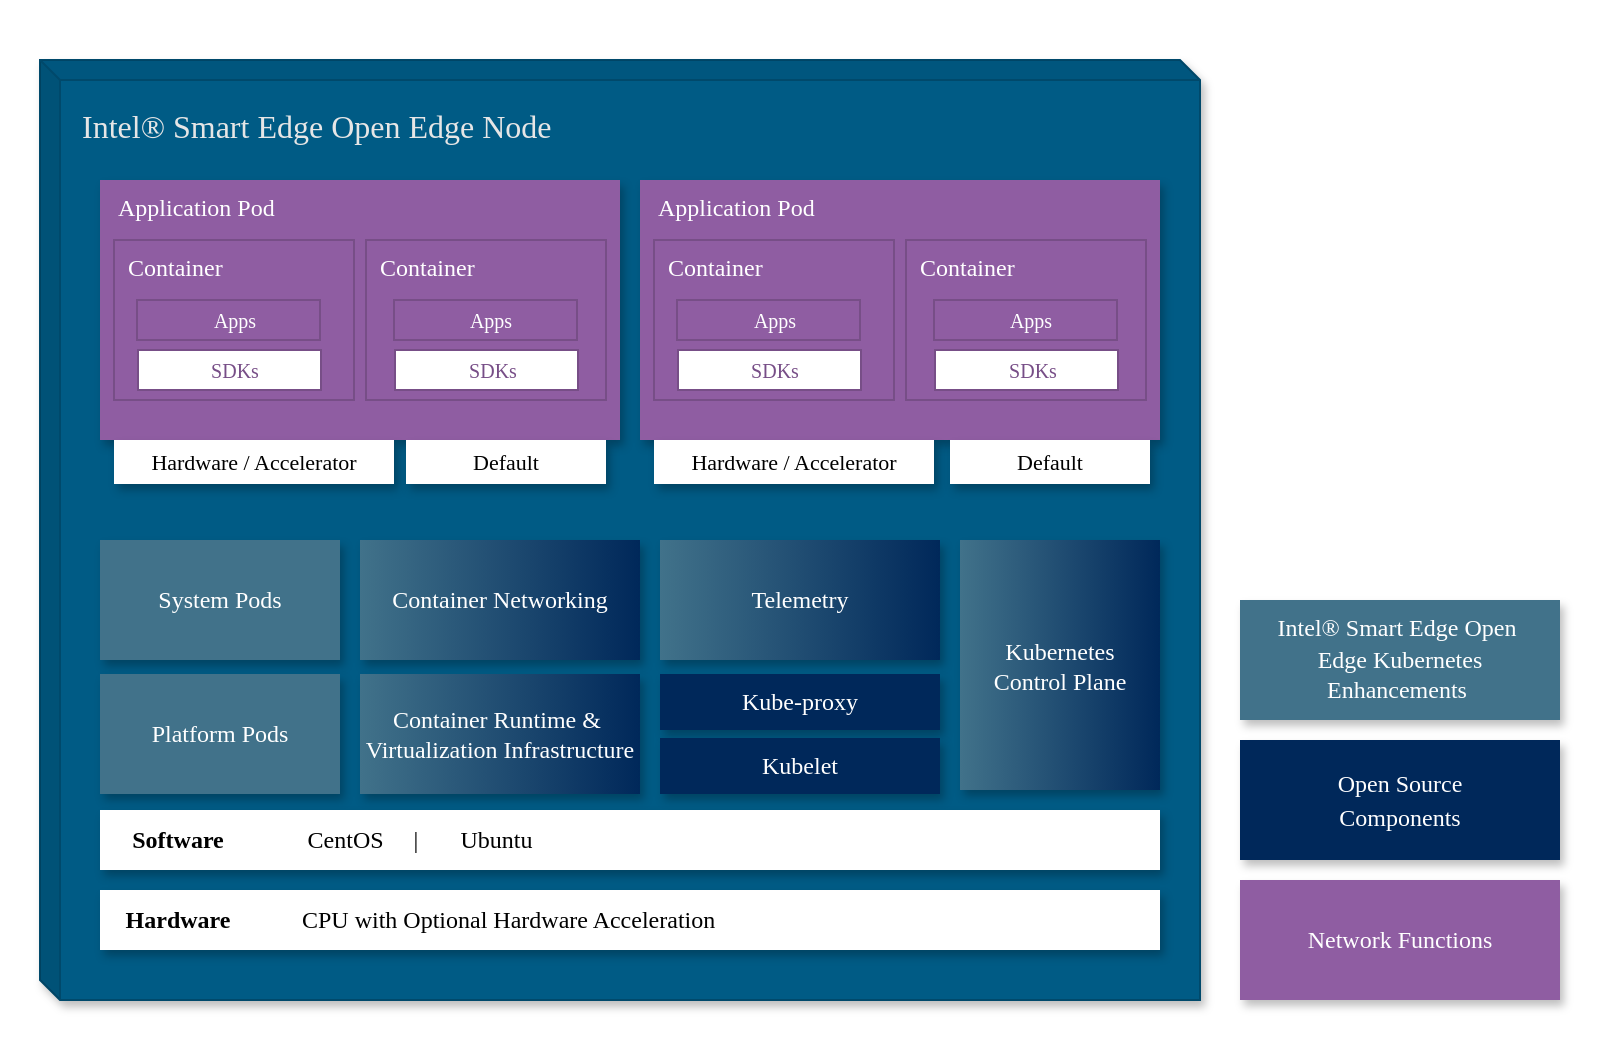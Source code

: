 <mxfile version="15.2.7" type="device"><diagram id="wW5HJOFZGcWfo053xo8p" name="Page-1"><mxGraphModel dx="946" dy="680" grid="1" gridSize="10" guides="1" tooltips="1" connect="1" arrows="1" fold="1" page="1" pageScale="1" pageWidth="1100" pageHeight="850" math="0" shadow="0"><root><mxCell id="0"/><mxCell id="1" parent="0"/><mxCell id="TbHzptkKwEv7TNDkHgEj-1" value="" style="rounded=0;whiteSpace=wrap;html=1;shadow=0;labelBackgroundColor=none;fontFamily=IntelOne Text;fontSize=12;fontColor=#FFFFFF;strokeColor=none;strokeWidth=1;fillColor=#FFFFFF;gradientDirection=radial;align=right;verticalAlign=middle;" vertex="1" parent="1"><mxGeometry x="270" y="120" width="800" height="520" as="geometry"/></mxCell><mxCell id="TbHzptkKwEv7TNDkHgEj-2" value="&lt;font color=&quot;#e6e6e6&quot; style=&quot;font-size: 16px&quot;&gt;Intel® Smart Edge Open Edge Node&lt;/font&gt;" style="shape=cube;whiteSpace=wrap;html=1;boundedLbl=1;backgroundOutline=1;darkOpacity=0.05;darkOpacity2=0.1;size=10;fillColor=#005B85;strokeColor=#00496B;fontFamily=IntelOne Text;align=left;verticalAlign=top;spacingLeft=9;fontSize=16;spacingTop=7;labelBackgroundColor=none;shadow=1;fontStyle=0" vertex="1" parent="1"><mxGeometry x="290" y="150" width="580" height="470" as="geometry"/></mxCell><mxCell id="TbHzptkKwEv7TNDkHgEj-3" value="" style="rounded=0;whiteSpace=wrap;html=1;strokeColor=none;shadow=1;" vertex="1" parent="1"><mxGeometry x="320" y="565" width="530" height="30" as="geometry"/></mxCell><mxCell id="TbHzptkKwEv7TNDkHgEj-4" value="Hardware" style="text;html=1;strokeColor=none;fillColor=none;align=center;verticalAlign=middle;whiteSpace=wrap;rounded=0;fontFamily=IntelOne Text;fontStyle=1" vertex="1" parent="1"><mxGeometry x="339" y="570" width="40" height="20" as="geometry"/></mxCell><mxCell id="TbHzptkKwEv7TNDkHgEj-5" value="CPU with Optional Hardware Acceleration" style="text;html=1;strokeColor=none;fillColor=none;align=left;verticalAlign=middle;whiteSpace=wrap;rounded=0;fontFamily=IntelOne Text;" vertex="1" parent="1"><mxGeometry x="419" y="570" width="340" height="20" as="geometry"/></mxCell><mxCell id="TbHzptkKwEv7TNDkHgEj-6" value="" style="rounded=0;whiteSpace=wrap;html=1;strokeColor=none;shadow=1;" vertex="1" parent="1"><mxGeometry x="320" y="525" width="530" height="30" as="geometry"/></mxCell><mxCell id="TbHzptkKwEv7TNDkHgEj-7" value="Software" style="text;html=1;strokeColor=none;fillColor=none;align=center;verticalAlign=middle;whiteSpace=wrap;rounded=0;fontFamily=IntelOne Text;fontStyle=1" vertex="1" parent="1"><mxGeometry x="339" y="530" width="40" height="20" as="geometry"/></mxCell><mxCell id="TbHzptkKwEv7TNDkHgEj-8" value="CentOS&amp;nbsp; &amp;nbsp; &amp;nbsp;|&amp;nbsp; &amp;nbsp; &amp;nbsp; &amp;nbsp;Ubuntu" style="text;html=1;strokeColor=none;fillColor=none;align=center;verticalAlign=middle;whiteSpace=wrap;rounded=0;fontFamily=IntelOne Text;" vertex="1" parent="1"><mxGeometry x="410" y="530" width="140" height="20" as="geometry"/></mxCell><mxCell id="TbHzptkKwEv7TNDkHgEj-9" value="System Pods" style="rounded=0;whiteSpace=wrap;html=1;fontFamily=IntelOne Text;strokeColor=none;fillColor=#41728A;fontColor=#FFFFFF;shadow=1;" vertex="1" parent="1"><mxGeometry x="320" y="390" width="120" height="60" as="geometry"/></mxCell><mxCell id="TbHzptkKwEv7TNDkHgEj-10" value="Platform Pods" style="rounded=0;whiteSpace=wrap;html=1;fontFamily=IntelOne Text;strokeColor=none;fillColor=#41728A;fontColor=#FFFFFF;shadow=1;" vertex="1" parent="1"><mxGeometry x="320" y="457" width="120" height="60" as="geometry"/></mxCell><mxCell id="TbHzptkKwEv7TNDkHgEj-11" value="Container Networking" style="rounded=0;whiteSpace=wrap;html=1;fontFamily=IntelOne Text;strokeColor=none;fillColor=#41728A;fontColor=#FFFFFF;gradientDirection=east;gradientColor=#00285A;shadow=1;" vertex="1" parent="1"><mxGeometry x="450" y="390" width="140" height="60" as="geometry"/></mxCell><mxCell id="TbHzptkKwEv7TNDkHgEj-12" value="Container Runtime &amp;amp;&amp;nbsp;&lt;br&gt;Virtualization Infrastructure" style="rounded=0;whiteSpace=wrap;html=1;fontFamily=IntelOne Text;strokeColor=none;fillColor=#41728A;fontColor=#FFFFFF;gradientDirection=east;gradientColor=#00285A;shadow=1;" vertex="1" parent="1"><mxGeometry x="450" y="457" width="140" height="60" as="geometry"/></mxCell><mxCell id="TbHzptkKwEv7TNDkHgEj-13" value="Telemetry" style="rounded=0;whiteSpace=wrap;html=1;fontFamily=IntelOne Text;strokeColor=none;fillColor=#41728A;fontColor=#FFFFFF;gradientDirection=east;gradientColor=#00285A;shadow=1;" vertex="1" parent="1"><mxGeometry x="600" y="390" width="140" height="60" as="geometry"/></mxCell><mxCell id="TbHzptkKwEv7TNDkHgEj-14" value="Kube-proxy" style="rounded=0;whiteSpace=wrap;html=1;fontFamily=IntelOne Text;strokeColor=none;fillColor=#00285A;fontColor=#FFFFFF;gradientDirection=east;shadow=1;" vertex="1" parent="1"><mxGeometry x="600" y="457" width="140" height="28" as="geometry"/></mxCell><mxCell id="TbHzptkKwEv7TNDkHgEj-15" value="Kubelet" style="rounded=0;whiteSpace=wrap;html=1;fontFamily=IntelOne Text;strokeColor=none;fillColor=#00285A;fontColor=#FFFFFF;gradientDirection=east;shadow=1;" vertex="1" parent="1"><mxGeometry x="600" y="489" width="140" height="28" as="geometry"/></mxCell><mxCell id="TbHzptkKwEv7TNDkHgEj-16" value="Kubernetes&lt;br&gt;Control Plane" style="rounded=0;whiteSpace=wrap;html=1;fontFamily=IntelOne Text;strokeColor=none;fillColor=#41728A;fontColor=#FFFFFF;gradientDirection=east;gradientColor=#00285A;shadow=1;" vertex="1" parent="1"><mxGeometry x="750" y="390" width="100" height="125" as="geometry"/></mxCell><mxCell id="TbHzptkKwEv7TNDkHgEj-17" value="Application Pod" style="rounded=0;whiteSpace=wrap;html=.2;fontFamily=IntelOne Text;strokeColor=none;fillColor=#8F5DA2;fontColor=#FFFFFF;shadow=1;align=left;verticalAlign=top;spacingLeft=7;fontStyle=0;labelBackgroundColor=none;" vertex="1" parent="1"><mxGeometry x="320" y="210" width="260" height="130" as="geometry"/></mxCell><mxCell id="TbHzptkKwEv7TNDkHgEj-18" value="Container" style="rounded=0;whiteSpace=wrap;html=1;fontFamily=IntelOne Text;strokeColor=#774E87;fillColor=none;fontColor=#FFFFFF;shadow=0;align=left;verticalAlign=top;spacingLeft=5;" vertex="1" parent="1"><mxGeometry x="327" y="240" width="120" height="80" as="geometry"/></mxCell><mxCell id="TbHzptkKwEv7TNDkHgEj-19" value="Container" style="rounded=0;whiteSpace=wrap;html=1;fontFamily=IntelOne Text;strokeColor=#774E87;fillColor=none;fontColor=#FFFFFF;shadow=0;align=left;verticalAlign=top;spacingLeft=5;" vertex="1" parent="1"><mxGeometry x="453" y="240" width="120" height="80" as="geometry"/></mxCell><mxCell id="TbHzptkKwEv7TNDkHgEj-20" value="Apps" style="rounded=0;whiteSpace=wrap;html=1;fontFamily=IntelOne Text;strokeColor=#774E87;fillColor=none;fontColor=#FFFFFF;shadow=0;align=center;verticalAlign=middle;spacingLeft=5;fontSize=10;" vertex="1" parent="1"><mxGeometry x="338.5" y="270" width="91.5" height="20" as="geometry"/></mxCell><mxCell id="TbHzptkKwEv7TNDkHgEj-21" value="SDKs" style="rounded=0;whiteSpace=wrap;html=1;fontFamily=IntelOne Text;shadow=0;align=center;verticalAlign=middle;spacingLeft=5;fontSize=10;strokeColor=#774E87;fontColor=#774E87;" vertex="1" parent="1"><mxGeometry x="339" y="295" width="91.5" height="20" as="geometry"/></mxCell><mxCell id="TbHzptkKwEv7TNDkHgEj-22" value="Apps" style="rounded=0;whiteSpace=wrap;html=1;fontFamily=IntelOne Text;strokeColor=#774E87;fillColor=none;fontColor=#FFFFFF;shadow=0;align=center;verticalAlign=middle;spacingLeft=5;fontSize=10;" vertex="1" parent="1"><mxGeometry x="467" y="270" width="91.5" height="20" as="geometry"/></mxCell><mxCell id="TbHzptkKwEv7TNDkHgEj-23" value="SDKs" style="rounded=0;whiteSpace=wrap;html=1;fontFamily=IntelOne Text;shadow=0;align=center;verticalAlign=middle;spacingLeft=5;fontSize=10;strokeColor=#774E87;fontColor=#774E87;" vertex="1" parent="1"><mxGeometry x="467.5" y="295" width="91.5" height="20" as="geometry"/></mxCell><mxCell id="TbHzptkKwEv7TNDkHgEj-24" value="Application Pod" style="rounded=0;whiteSpace=wrap;html=1;fontFamily=IntelOne Text;strokeColor=none;fillColor=#8F5DA2;fontColor=#FFFFFF;shadow=1;align=left;verticalAlign=top;spacingLeft=7;" vertex="1" parent="1"><mxGeometry x="590" y="210" width="260" height="130" as="geometry"/></mxCell><mxCell id="TbHzptkKwEv7TNDkHgEj-25" value="Container" style="rounded=0;whiteSpace=wrap;html=1;fontFamily=IntelOne Text;strokeColor=#774E87;fillColor=none;fontColor=#FFFFFF;shadow=0;align=left;verticalAlign=top;spacingLeft=5;" vertex="1" parent="1"><mxGeometry x="597" y="240" width="120" height="80" as="geometry"/></mxCell><mxCell id="TbHzptkKwEv7TNDkHgEj-26" value="Container" style="rounded=0;whiteSpace=wrap;html=1;fontFamily=IntelOne Text;strokeColor=#774E87;fillColor=none;fontColor=#FFFFFF;shadow=0;align=left;verticalAlign=top;spacingLeft=5;" vertex="1" parent="1"><mxGeometry x="723" y="240" width="120" height="80" as="geometry"/></mxCell><mxCell id="TbHzptkKwEv7TNDkHgEj-27" value="Apps" style="rounded=0;whiteSpace=wrap;html=1;fontFamily=IntelOne Text;strokeColor=#774E87;fillColor=none;fontColor=#FFFFFF;shadow=0;align=center;verticalAlign=middle;spacingLeft=5;fontSize=10;" vertex="1" parent="1"><mxGeometry x="608.5" y="270" width="91.5" height="20" as="geometry"/></mxCell><mxCell id="TbHzptkKwEv7TNDkHgEj-28" value="SDKs" style="rounded=0;whiteSpace=wrap;html=1;fontFamily=IntelOne Text;shadow=0;align=center;verticalAlign=middle;spacingLeft=5;fontSize=10;strokeColor=#774E87;fontColor=#774E87;" vertex="1" parent="1"><mxGeometry x="609" y="295" width="91.5" height="20" as="geometry"/></mxCell><mxCell id="TbHzptkKwEv7TNDkHgEj-29" value="Apps" style="rounded=0;whiteSpace=wrap;html=1;fontFamily=IntelOne Text;strokeColor=#774E87;fillColor=none;fontColor=#FFFFFF;shadow=0;align=center;verticalAlign=middle;spacingLeft=5;fontSize=10;" vertex="1" parent="1"><mxGeometry x="737" y="270" width="91.5" height="20" as="geometry"/></mxCell><mxCell id="TbHzptkKwEv7TNDkHgEj-30" value="SDKs" style="rounded=0;whiteSpace=wrap;html=1;fontFamily=IntelOne Text;shadow=0;align=center;verticalAlign=middle;spacingLeft=5;fontSize=10;strokeColor=#774E87;fontColor=#774E87;" vertex="1" parent="1"><mxGeometry x="737.5" y="295" width="91.5" height="20" as="geometry"/></mxCell><mxCell id="TbHzptkKwEv7TNDkHgEj-31" value="&lt;p style=&quot;line-height: 130%&quot;&gt;Intel® Smart Edge Open&amp;nbsp;&lt;br&gt;Edge Kubernetes&lt;br&gt;Enhancements&amp;nbsp;&lt;/p&gt;" style="rounded=0;whiteSpace=wrap;html=1;fontFamily=IntelOne Text;strokeColor=none;fillColor=#41728A;fontColor=#FFFFFF;shadow=1;" vertex="1" parent="1"><mxGeometry x="890" y="420" width="160" height="60" as="geometry"/></mxCell><mxCell id="TbHzptkKwEv7TNDkHgEj-32" value="&lt;p style=&quot;line-height: 140%&quot;&gt;Open Source &lt;br&gt;Components&lt;/p&gt;" style="rounded=0;whiteSpace=wrap;html=1;fontFamily=IntelOne Text;strokeColor=none;fillColor=#00285A;fontColor=#FFFFFF;gradientDirection=east;shadow=1;" vertex="1" parent="1"><mxGeometry x="890" y="490" width="160" height="60" as="geometry"/></mxCell><mxCell id="TbHzptkKwEv7TNDkHgEj-33" value="&lt;p style=&quot;line-height: 140%&quot;&gt;Network Functions&lt;/p&gt;" style="rounded=0;whiteSpace=wrap;html=1;fontFamily=IntelOne Text;strokeColor=none;fillColor=#8F5DA2;fontColor=#FFFFFF;shadow=1;align=center;verticalAlign=middle;spacingLeft=0;" vertex="1" parent="1"><mxGeometry x="890" y="560" width="160" height="60" as="geometry"/></mxCell><mxCell id="TbHzptkKwEv7TNDkHgEj-34" value="Hardware / Accelerator" style="rounded=0;whiteSpace=wrap;html=1;strokeColor=none;shadow=1;fontSize=11;verticalAlign=middle;fontFamily=IntelOne Text;" vertex="1" parent="1"><mxGeometry x="327" y="340" width="140" height="22" as="geometry"/></mxCell><mxCell id="TbHzptkKwEv7TNDkHgEj-35" value="Default" style="rounded=0;whiteSpace=wrap;html=1;strokeColor=none;shadow=1;fontSize=11;verticalAlign=middle;fontFamily=IntelOne Text;" vertex="1" parent="1"><mxGeometry x="473" y="340" width="100" height="22" as="geometry"/></mxCell><mxCell id="TbHzptkKwEv7TNDkHgEj-36" value="Hardware / Accelerator" style="rounded=0;whiteSpace=wrap;html=1;strokeColor=none;shadow=1;fontSize=11;verticalAlign=middle;fontFamily=IntelOne Text;" vertex="1" parent="1"><mxGeometry x="597" y="340" width="140" height="22" as="geometry"/></mxCell><mxCell id="TbHzptkKwEv7TNDkHgEj-37" value="Default" style="rounded=0;whiteSpace=wrap;html=1;strokeColor=none;shadow=1;fontSize=11;verticalAlign=middle;fontFamily=IntelOne Text;" vertex="1" parent="1"><mxGeometry x="745" y="340" width="100" height="22" as="geometry"/></mxCell></root></mxGraphModel></diagram></mxfile>